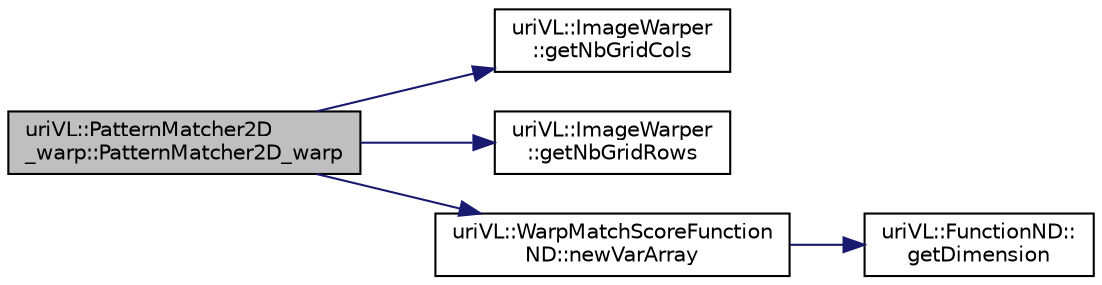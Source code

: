 digraph "uriVL::PatternMatcher2D_warp::PatternMatcher2D_warp"
{
  edge [fontname="Helvetica",fontsize="10",labelfontname="Helvetica",labelfontsize="10"];
  node [fontname="Helvetica",fontsize="10",shape=record];
  rankdir="LR";
  Node1 [label="uriVL::PatternMatcher2D\l_warp::PatternMatcher2D_warp",height=0.2,width=0.4,color="black", fillcolor="grey75", style="filled", fontcolor="black"];
  Node1 -> Node2 [color="midnightblue",fontsize="10",style="solid",fontname="Helvetica"];
  Node2 [label="uriVL::ImageWarper\l::getNbGridCols",height=0.2,width=0.4,color="black", fillcolor="white", style="filled",URL="$classuriVL_1_1ImageWarper.html#a5fb800a8daf0b0b0fc0bb3c0262520aa",tooltip="Returns the number of columns on this warper&#39;s grid. "];
  Node1 -> Node3 [color="midnightblue",fontsize="10",style="solid",fontname="Helvetica"];
  Node3 [label="uriVL::ImageWarper\l::getNbGridRows",height=0.2,width=0.4,color="black", fillcolor="white", style="filled",URL="$classuriVL_1_1ImageWarper.html#a75f21d2ea79fb18d02b7c855ee00ef29",tooltip="Returns the number of rows on this warper&#39;s grid. "];
  Node1 -> Node4 [color="midnightblue",fontsize="10",style="solid",fontname="Helvetica"];
  Node4 [label="uriVL::WarpMatchScoreFunction\lND::newVarArray",height=0.2,width=0.4,color="black", fillcolor="white", style="filled",URL="$classuriVL_1_1WarpMatchScoreFunctionND.html#af132ddc2fc2d3c14367e185d5f4ec2ab",tooltip="Returns a new 1D array of float properly sized to serve as an argument for this nD function..."];
  Node4 -> Node5 [color="midnightblue",fontsize="10",style="solid",fontname="Helvetica"];
  Node5 [label="uriVL::FunctionND::\lgetDimension",height=0.2,width=0.4,color="black", fillcolor="white", style="filled",URL="$classuriVL_1_1FunctionND.html#a4d6cf357bf7eb7fd7d87dc9d7d631d8f",tooltip="Returns the dimension of this function&#39;s domain. "];
}
